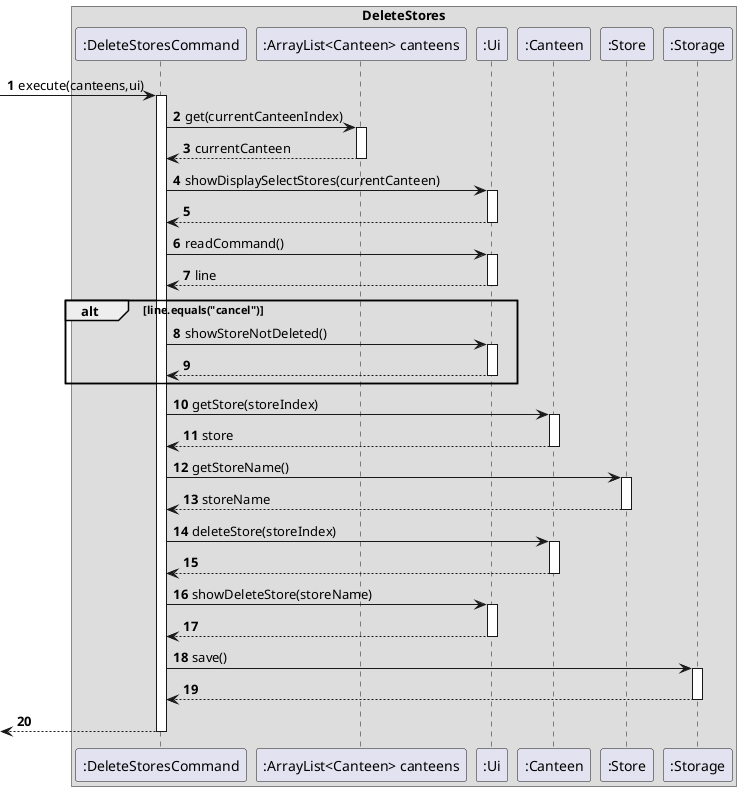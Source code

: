 @startuml
'https://plantuml.com/sequence-diagram

autonumber
box DeleteStores


->":DeleteStoresCommand": execute(canteens,ui)
activate ":DeleteStoresCommand"
    ":DeleteStoresCommand"->":ArrayList<Canteen> canteens":get(currentCanteenIndex)
    activate ":ArrayList<Canteen> canteens"
    ":ArrayList<Canteen> canteens"-->":DeleteStoresCommand":currentCanteen
    deactivate ":ArrayList<Canteen> canteens"
    ":DeleteStoresCommand"->":Ui":showDisplaySelectStores(currentCanteen)
    activate ":Ui"
    ":Ui"-->":DeleteStoresCommand"
    deactivate ":Ui"
    ":DeleteStoresCommand"->":Ui":readCommand()
    activate ":Ui"
    ":Ui"-->":DeleteStoresCommand":line
    deactivate ":Ui"
    alt line.equals("cancel")
        ":DeleteStoresCommand"->":Ui":showStoreNotDeleted()
        activate ":Ui"
        ":Ui"-->":DeleteStoresCommand"
        deactivate ":Ui"
    end
    ":DeleteStoresCommand"->":Canteen":getStore(storeIndex)
    activate ":Canteen"
    ":Canteen"-->":DeleteStoresCommand":store
    deactivate ":Canteen"
    ":DeleteStoresCommand"->":Store":getStoreName()
    activate ":Store"
    ":Store" --> ":DeleteStoresCommand": storeName
    deactivate ":Store"
    ":DeleteStoresCommand"->":Canteen":deleteStore(storeIndex)
    activate ":Canteen"
    ":Canteen"-->":DeleteStoresCommand"
    deactivate ":Canteen"
    ":DeleteStoresCommand"->":Ui":showDeleteStore(storeName)
    activate ":Ui"
    ":Ui"-->":DeleteStoresCommand"
    deactivate ":Ui"
    ":DeleteStoresCommand"->":Storage":save()
    activate ":Storage"
    ":Storage" -->":DeleteStoresCommand"
    deactivate ":Storage"
<--":DeleteStoresCommand"
deactivate ":DeleteStoresCommand"
@enduml